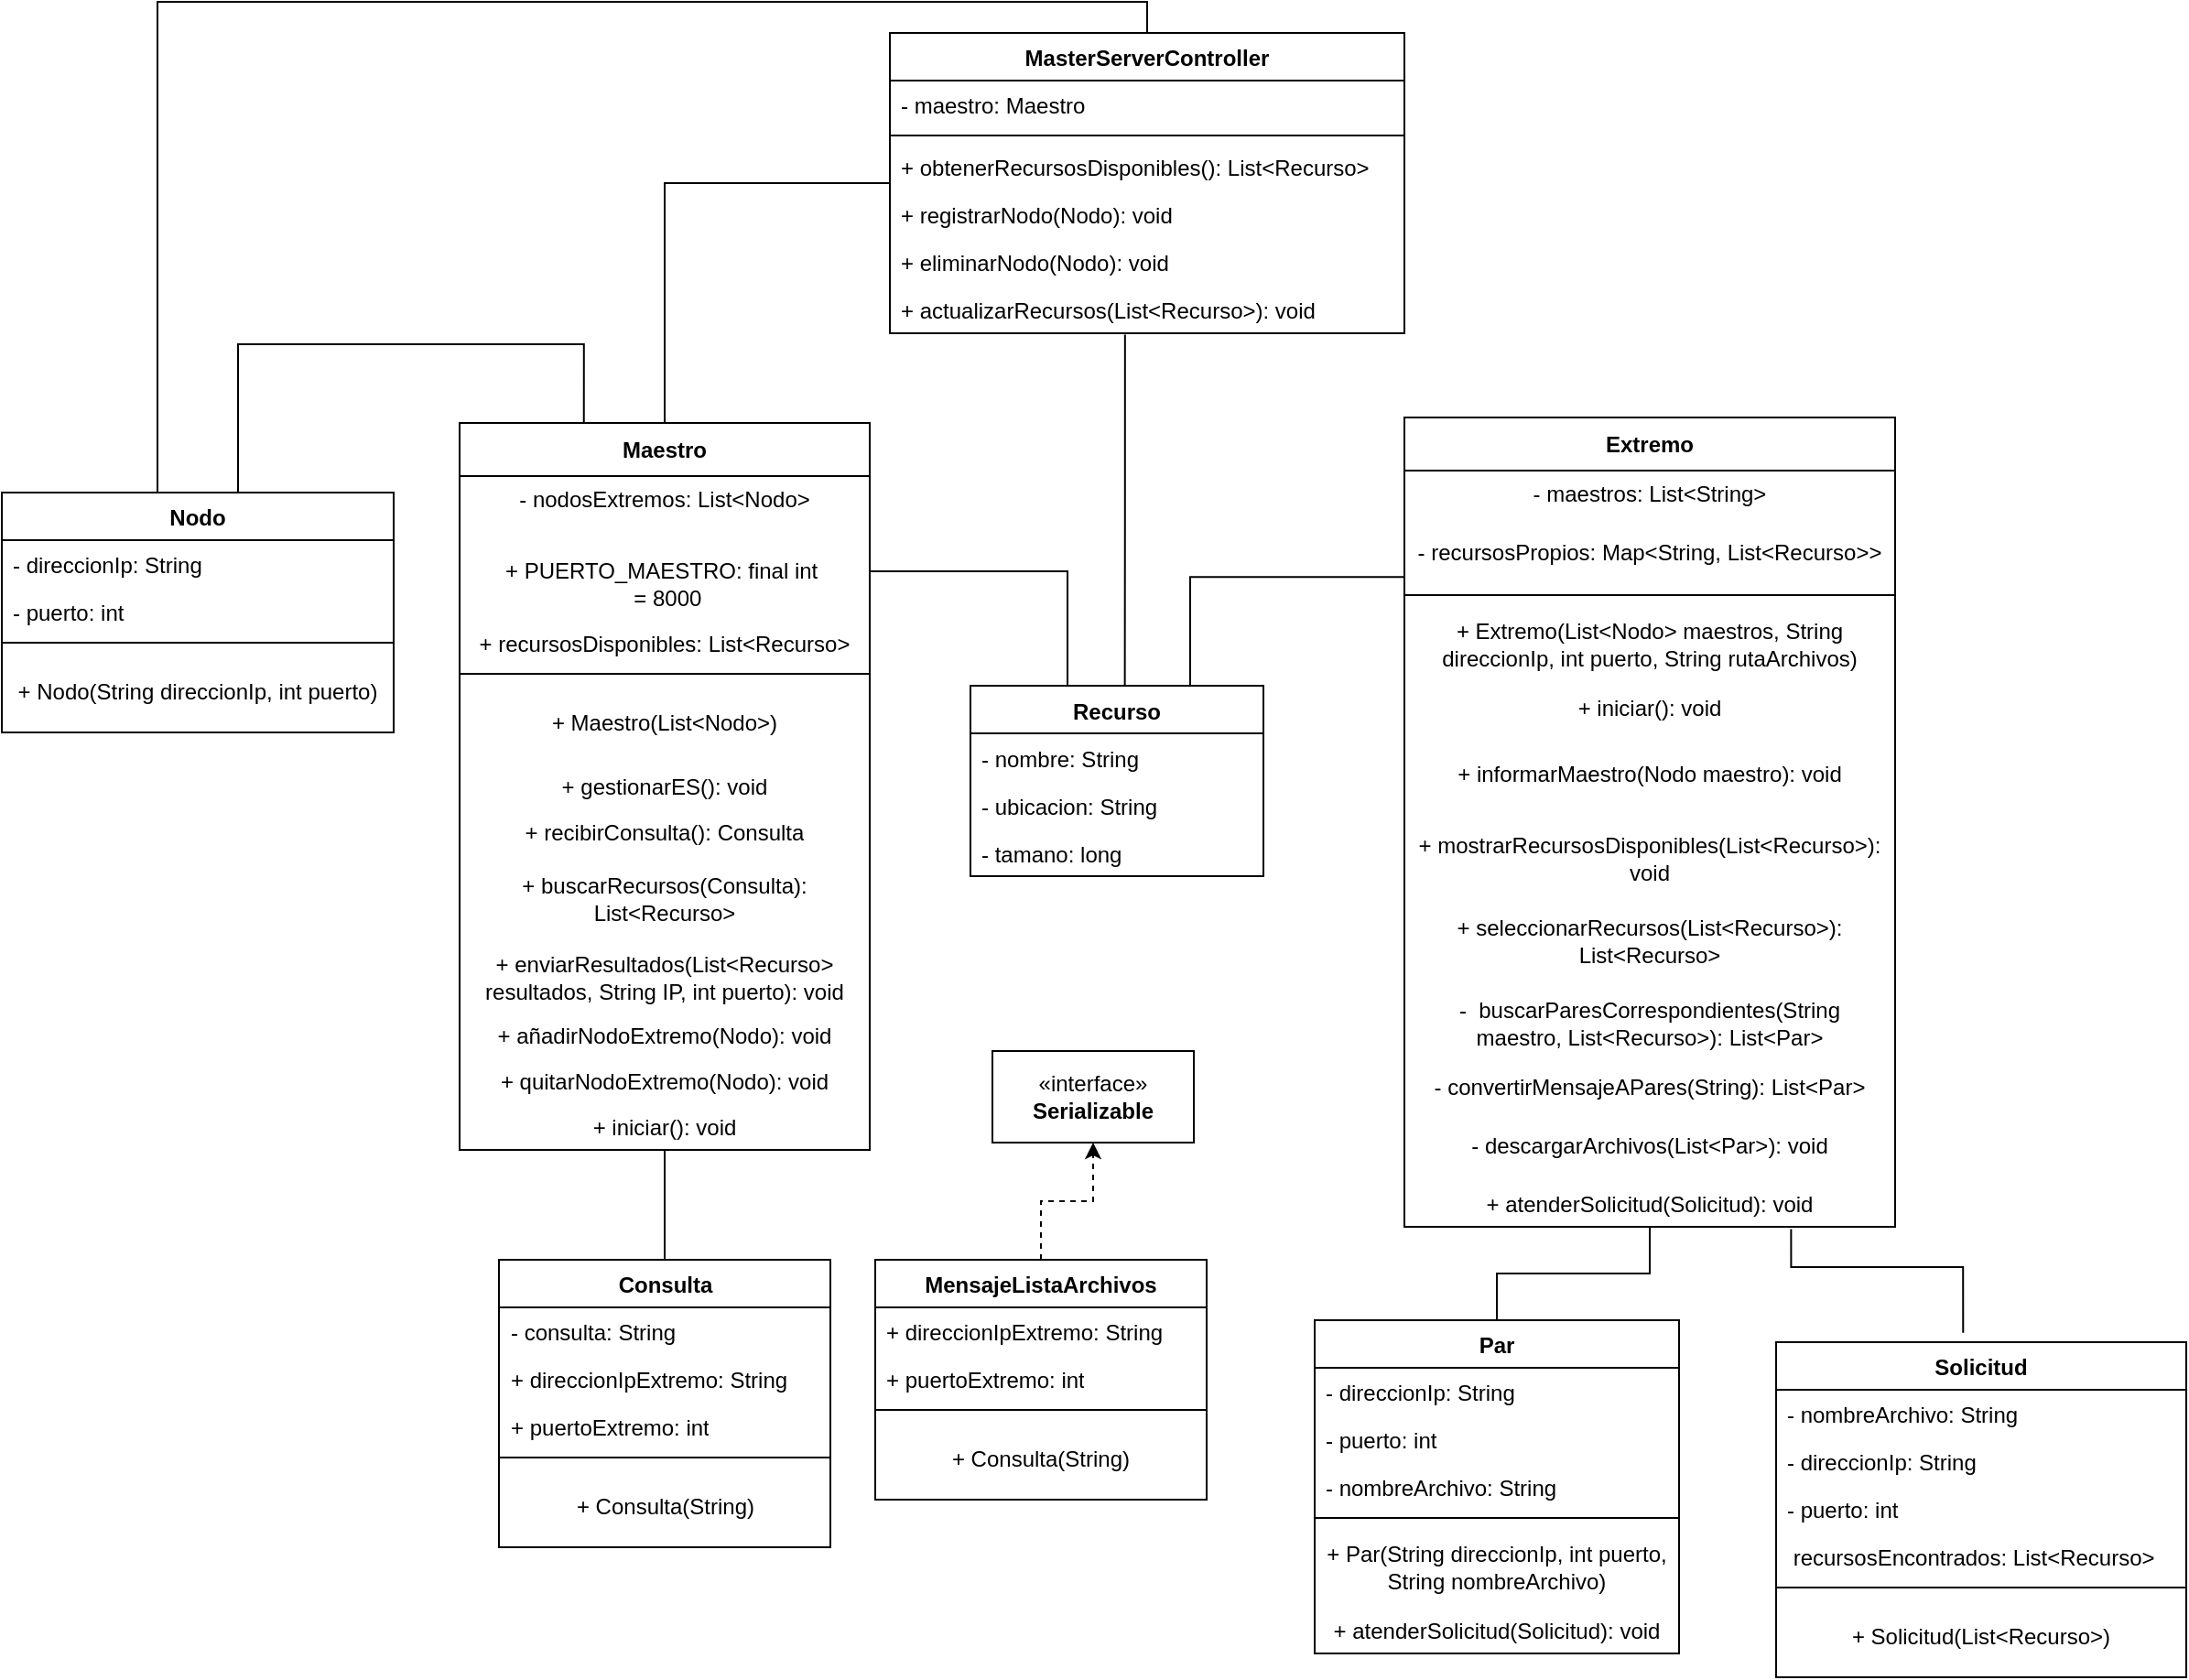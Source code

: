 <mxfile version="21.2.8" type="device" pages="2">
  <diagram name="diagrama-de-clases" id="wuqqtxVUNkJJxFi_Vsdj">
    <mxGraphModel dx="1194" dy="925" grid="0" gridSize="10" guides="1" tooltips="1" connect="1" arrows="1" fold="1" page="0" pageScale="1" pageWidth="827" pageHeight="1169" background="none" math="0" shadow="0">
      <root>
        <mxCell id="0" />
        <mxCell id="1" parent="0" />
        <mxCell id="-8oOZJfiW0WsV4nz6UeE-66" style="edgeStyle=orthogonalEdgeStyle;rounded=0;orthogonalLoop=1;jettySize=auto;html=1;entryX=0.5;entryY=0;entryDx=0;entryDy=0;labelBackgroundColor=none;fontColor=default;endArrow=none;endFill=0;exitX=0.303;exitY=0.002;exitDx=0;exitDy=0;exitPerimeter=0;" parent="1" source="-8oOZJfiW0WsV4nz6UeE-1" target="-8oOZJfiW0WsV4nz6UeE-44" edge="1">
          <mxGeometry relative="1" as="geometry">
            <Array as="points">
              <mxPoint x="56" y="26" />
              <mxPoint x="-133" y="26" />
              <mxPoint x="-133" y="107" />
            </Array>
          </mxGeometry>
        </mxCell>
        <mxCell id="-8oOZJfiW0WsV4nz6UeE-67" style="edgeStyle=orthogonalEdgeStyle;rounded=0;orthogonalLoop=1;jettySize=auto;html=1;entryX=0.325;entryY=0.004;entryDx=0;entryDy=0;endArrow=none;endFill=0;exitX=1;exitY=0.5;exitDx=0;exitDy=0;entryPerimeter=0;" parent="1" source="-8oOZJfiW0WsV4nz6UeE-5" target="-8oOZJfiW0WsV4nz6UeE-55" edge="1">
          <mxGeometry relative="1" as="geometry">
            <Array as="points">
              <mxPoint x="320" y="150" />
              <mxPoint x="320" y="213" />
            </Array>
          </mxGeometry>
        </mxCell>
        <mxCell id="-8oOZJfiW0WsV4nz6UeE-68" style="edgeStyle=orthogonalEdgeStyle;rounded=0;orthogonalLoop=1;jettySize=auto;html=1;entryX=0.5;entryY=0;entryDx=0;entryDy=0;endArrow=none;endFill=0;" parent="1" source="-8oOZJfiW0WsV4nz6UeE-1" target="-8oOZJfiW0WsV4nz6UeE-31" edge="1">
          <mxGeometry relative="1" as="geometry" />
        </mxCell>
        <mxCell id="-8oOZJfiW0WsV4nz6UeE-1" value="Maestro" style="swimlane;fontStyle=1;align=center;verticalAlign=middle;childLayout=stackLayout;horizontal=1;startSize=29;horizontalStack=0;resizeParent=1;resizeParentMax=0;resizeLast=0;collapsible=0;marginBottom=0;html=1;whiteSpace=wrap;labelBackgroundColor=none;" parent="1" vertex="1">
          <mxGeometry x="-12" y="69" width="224" height="397" as="geometry" />
        </mxCell>
        <mxCell id="-8oOZJfiW0WsV4nz6UeE-4" value="- nodosExtremos: List&amp;lt;Nodo&amp;gt;" style="text;html=1;strokeColor=none;fillColor=none;align=center;verticalAlign=middle;spacingLeft=4;spacingRight=4;overflow=hidden;rotatable=0;points=[[0,0.5],[1,0.5]];portConstraint=eastwest;whiteSpace=wrap;labelBackgroundColor=none;" parent="-8oOZJfiW0WsV4nz6UeE-1" vertex="1">
          <mxGeometry y="29" width="224" height="25" as="geometry" />
        </mxCell>
        <mxCell id="-8oOZJfiW0WsV4nz6UeE-5" value="&lt;br&gt;+ PUERTO_MAESTRO: final int&amp;nbsp;&lt;br&gt;&amp;nbsp;= 8000" style="text;html=1;strokeColor=none;fillColor=none;align=center;verticalAlign=middle;spacingLeft=4;spacingRight=4;overflow=hidden;rotatable=0;points=[[0,0.5],[1,0.5]];portConstraint=eastwest;whiteSpace=wrap;labelBackgroundColor=none;" parent="-8oOZJfiW0WsV4nz6UeE-1" vertex="1">
          <mxGeometry y="54" width="224" height="54" as="geometry" />
        </mxCell>
        <mxCell id="-8oOZJfiW0WsV4nz6UeE-6" value="+ recursosDisponibles: List&amp;lt;Recurso&amp;gt;" style="text;html=1;strokeColor=none;fillColor=none;align=center;verticalAlign=middle;spacingLeft=4;spacingRight=4;overflow=hidden;rotatable=0;points=[[0,0.5],[1,0.5]];portConstraint=eastwest;whiteSpace=wrap;labelBackgroundColor=none;" parent="-8oOZJfiW0WsV4nz6UeE-1" vertex="1">
          <mxGeometry y="108" width="224" height="25" as="geometry" />
        </mxCell>
        <mxCell id="-8oOZJfiW0WsV4nz6UeE-9" value="" style="line;strokeWidth=1;fillColor=none;align=left;verticalAlign=middle;spacingTop=-1;spacingLeft=3;spacingRight=3;rotatable=0;labelPosition=right;points=[];portConstraint=eastwest;labelBackgroundColor=none;" parent="-8oOZJfiW0WsV4nz6UeE-1" vertex="1">
          <mxGeometry y="133" width="224" height="8" as="geometry" />
        </mxCell>
        <mxCell id="-8oOZJfiW0WsV4nz6UeE-78" value="+ Maestro(List&amp;lt;Nodo&amp;gt;)" style="text;html=1;strokeColor=none;fillColor=none;align=center;verticalAlign=middle;spacingLeft=4;spacingRight=4;overflow=hidden;rotatable=0;points=[[0,0.5],[1,0.5]];portConstraint=eastwest;whiteSpace=wrap;labelBackgroundColor=none;" parent="-8oOZJfiW0WsV4nz6UeE-1" vertex="1">
          <mxGeometry y="141" width="224" height="45" as="geometry" />
        </mxCell>
        <mxCell id="-8oOZJfiW0WsV4nz6UeE-2" value="+ gestionarES(): void" style="text;html=1;strokeColor=none;fillColor=none;align=center;verticalAlign=middle;spacingLeft=4;spacingRight=4;overflow=hidden;rotatable=0;points=[[0,0.5],[1,0.5]];portConstraint=eastwest;whiteSpace=wrap;labelBackgroundColor=none;" parent="-8oOZJfiW0WsV4nz6UeE-1" vertex="1">
          <mxGeometry y="186" width="224" height="25" as="geometry" />
        </mxCell>
        <mxCell id="-8oOZJfiW0WsV4nz6UeE-12" value="+ recibirConsulta(): Consulta" style="text;html=1;strokeColor=none;fillColor=none;align=center;verticalAlign=middle;spacingLeft=4;spacingRight=4;overflow=hidden;rotatable=0;points=[[0,0.5],[1,0.5]];portConstraint=eastwest;whiteSpace=wrap;labelBackgroundColor=none;" parent="-8oOZJfiW0WsV4nz6UeE-1" vertex="1">
          <mxGeometry y="211" width="224" height="25" as="geometry" />
        </mxCell>
        <mxCell id="-8oOZJfiW0WsV4nz6UeE-11" value="+ buscarRecursos(Consulta): List&amp;lt;Recurso&amp;gt;" style="text;html=1;strokeColor=none;fillColor=none;align=center;verticalAlign=middle;spacingLeft=4;spacingRight=4;overflow=hidden;rotatable=0;points=[[0,0.5],[1,0.5]];portConstraint=eastwest;whiteSpace=wrap;labelBackgroundColor=none;" parent="-8oOZJfiW0WsV4nz6UeE-1" vertex="1">
          <mxGeometry y="236" width="224" height="47" as="geometry" />
        </mxCell>
        <mxCell id="-8oOZJfiW0WsV4nz6UeE-13" value="+ enviarResultados(List&amp;lt;Recurso&amp;gt; resultados, String IP, int puerto): void" style="text;html=1;strokeColor=none;fillColor=none;align=center;verticalAlign=middle;spacingLeft=4;spacingRight=4;overflow=hidden;rotatable=0;points=[[0,0.5],[1,0.5]];portConstraint=eastwest;whiteSpace=wrap;labelBackgroundColor=none;" parent="-8oOZJfiW0WsV4nz6UeE-1" vertex="1">
          <mxGeometry y="283" width="224" height="39" as="geometry" />
        </mxCell>
        <mxCell id="-8oOZJfiW0WsV4nz6UeE-14" value="+ añadirNodoExtremo(Nodo): void" style="text;html=1;strokeColor=none;fillColor=none;align=center;verticalAlign=middle;spacingLeft=4;spacingRight=4;overflow=hidden;rotatable=0;points=[[0,0.5],[1,0.5]];portConstraint=eastwest;whiteSpace=wrap;labelBackgroundColor=none;" parent="-8oOZJfiW0WsV4nz6UeE-1" vertex="1">
          <mxGeometry y="322" width="224" height="25" as="geometry" />
        </mxCell>
        <mxCell id="-8oOZJfiW0WsV4nz6UeE-16" value="+ quitarNodoExtremo(Nodo): void" style="text;html=1;strokeColor=none;fillColor=none;align=center;verticalAlign=middle;spacingLeft=4;spacingRight=4;overflow=hidden;rotatable=0;points=[[0,0.5],[1,0.5]];portConstraint=eastwest;whiteSpace=wrap;labelBackgroundColor=none;" parent="-8oOZJfiW0WsV4nz6UeE-1" vertex="1">
          <mxGeometry y="347" width="224" height="25" as="geometry" />
        </mxCell>
        <mxCell id="-8oOZJfiW0WsV4nz6UeE-15" value="+ iniciar(): void" style="text;html=1;strokeColor=none;fillColor=none;align=center;verticalAlign=middle;spacingLeft=4;spacingRight=4;overflow=hidden;rotatable=0;points=[[0,0.5],[1,0.5]];portConstraint=eastwest;whiteSpace=wrap;labelBackgroundColor=none;" parent="-8oOZJfiW0WsV4nz6UeE-1" vertex="1">
          <mxGeometry y="372" width="224" height="25" as="geometry" />
        </mxCell>
        <mxCell id="-8oOZJfiW0WsV4nz6UeE-69" style="edgeStyle=orthogonalEdgeStyle;shape=connector;rounded=0;orthogonalLoop=1;jettySize=auto;html=1;entryX=0.75;entryY=0;entryDx=0;entryDy=0;labelBackgroundColor=default;strokeColor=default;fontFamily=Helvetica;fontSize=11;fontColor=default;endArrow=none;endFill=0;exitX=0;exitY=0.849;exitDx=0;exitDy=0;exitPerimeter=0;" parent="1" source="-8oOZJfiW0WsV4nz6UeE-20" target="-8oOZJfiW0WsV4nz6UeE-55" edge="1">
          <mxGeometry relative="1" as="geometry" />
        </mxCell>
        <mxCell id="-8oOZJfiW0WsV4nz6UeE-70" style="edgeStyle=orthogonalEdgeStyle;shape=connector;rounded=0;orthogonalLoop=1;jettySize=auto;html=1;entryX=0.5;entryY=0;entryDx=0;entryDy=0;labelBackgroundColor=default;strokeColor=default;fontFamily=Helvetica;fontSize=11;fontColor=default;endArrow=none;endFill=0;" parent="1" source="-8oOZJfiW0WsV4nz6UeE-17" target="-8oOZJfiW0WsV4nz6UeE-49" edge="1">
          <mxGeometry relative="1" as="geometry" />
        </mxCell>
        <mxCell id="-8oOZJfiW0WsV4nz6UeE-71" style="edgeStyle=orthogonalEdgeStyle;shape=connector;rounded=0;orthogonalLoop=1;jettySize=auto;html=1;entryX=0.456;entryY=-0.028;entryDx=0;entryDy=0;entryPerimeter=0;labelBackgroundColor=default;strokeColor=default;fontFamily=Helvetica;fontSize=11;fontColor=default;endArrow=none;endFill=0;exitX=0.788;exitY=1.051;exitDx=0;exitDy=0;exitPerimeter=0;" parent="1" source="-8oOZJfiW0WsV4nz6UeE-26" target="-8oOZJfiW0WsV4nz6UeE-59" edge="1">
          <mxGeometry relative="1" as="geometry">
            <Array as="points">
              <mxPoint x="715" y="530" />
              <mxPoint x="809" y="530" />
            </Array>
          </mxGeometry>
        </mxCell>
        <mxCell id="-8oOZJfiW0WsV4nz6UeE-17" value="Extremo" style="swimlane;fontStyle=1;align=center;verticalAlign=middle;childLayout=stackLayout;horizontal=1;startSize=29;horizontalStack=0;resizeParent=1;resizeParentMax=0;resizeLast=0;collapsible=0;marginBottom=0;html=1;whiteSpace=wrap;labelBackgroundColor=none;" parent="1" vertex="1">
          <mxGeometry x="504" y="66" width="268" height="442" as="geometry" />
        </mxCell>
        <mxCell id="-8oOZJfiW0WsV4nz6UeE-18" value="- maestros: List&amp;lt;String&amp;gt;" style="text;html=1;strokeColor=none;fillColor=none;align=center;verticalAlign=middle;spacingLeft=4;spacingRight=4;overflow=hidden;rotatable=0;points=[[0,0.5],[1,0.5]];portConstraint=eastwest;whiteSpace=wrap;labelBackgroundColor=none;" parent="-8oOZJfiW0WsV4nz6UeE-17" vertex="1">
          <mxGeometry y="29" width="268" height="25" as="geometry" />
        </mxCell>
        <mxCell id="-8oOZJfiW0WsV4nz6UeE-20" value="- recursosPropios: Map&amp;lt;String, List&amp;lt;Recurso&amp;gt;&amp;gt;" style="text;html=1;strokeColor=none;fillColor=none;align=center;verticalAlign=middle;spacingLeft=4;spacingRight=4;overflow=hidden;rotatable=0;points=[[0,0.5],[1,0.5]];portConstraint=eastwest;whiteSpace=wrap;labelBackgroundColor=none;" parent="-8oOZJfiW0WsV4nz6UeE-17" vertex="1">
          <mxGeometry y="54" width="268" height="39" as="geometry" />
        </mxCell>
        <mxCell id="-8oOZJfiW0WsV4nz6UeE-21" value="" style="line;strokeWidth=1;fillColor=none;align=left;verticalAlign=middle;spacingTop=-1;spacingLeft=3;spacingRight=3;rotatable=0;labelPosition=right;points=[];portConstraint=eastwest;labelBackgroundColor=none;" parent="-8oOZJfiW0WsV4nz6UeE-17" vertex="1">
          <mxGeometry y="93" width="268" height="8" as="geometry" />
        </mxCell>
        <mxCell id="-8oOZJfiW0WsV4nz6UeE-77" value="+ Extremo(List&amp;lt;Nodo&amp;gt; maestros, String direccionIp, int puerto, String rutaArchivos)" style="text;html=1;strokeColor=none;fillColor=none;align=center;verticalAlign=middle;spacingLeft=4;spacingRight=4;overflow=hidden;rotatable=0;points=[[0,0.5],[1,0.5]];portConstraint=eastwest;whiteSpace=wrap;labelBackgroundColor=none;" parent="-8oOZJfiW0WsV4nz6UeE-17" vertex="1">
          <mxGeometry y="101" width="268" height="45" as="geometry" />
        </mxCell>
        <mxCell id="-8oOZJfiW0WsV4nz6UeE-28" value="+ iniciar(): void" style="text;html=1;strokeColor=none;fillColor=none;align=center;verticalAlign=middle;spacingLeft=4;spacingRight=4;overflow=hidden;rotatable=0;points=[[0,0.5],[1,0.5]];portConstraint=eastwest;whiteSpace=wrap;labelBackgroundColor=none;" parent="-8oOZJfiW0WsV4nz6UeE-17" vertex="1">
          <mxGeometry y="146" width="268" height="25" as="geometry" />
        </mxCell>
        <mxCell id="-8oOZJfiW0WsV4nz6UeE-24" value="+ informarMaestro(Nodo maestro): void" style="text;html=1;strokeColor=none;fillColor=none;align=center;verticalAlign=middle;spacingLeft=4;spacingRight=4;overflow=hidden;rotatable=0;points=[[0,0.5],[1,0.5]];portConstraint=eastwest;whiteSpace=wrap;labelBackgroundColor=none;" parent="-8oOZJfiW0WsV4nz6UeE-17" vertex="1">
          <mxGeometry y="171" width="268" height="47" as="geometry" />
        </mxCell>
        <mxCell id="-8oOZJfiW0WsV4nz6UeE-22" value="+ mostrarRecursosDisponibles(List&amp;lt;Recurso&amp;gt;): void" style="text;html=1;strokeColor=none;fillColor=none;align=center;verticalAlign=middle;spacingLeft=4;spacingRight=4;overflow=hidden;rotatable=0;points=[[0,0.5],[1,0.5]];portConstraint=eastwest;whiteSpace=wrap;labelBackgroundColor=none;" parent="-8oOZJfiW0WsV4nz6UeE-17" vertex="1">
          <mxGeometry y="218" width="268" height="45" as="geometry" />
        </mxCell>
        <mxCell id="-8oOZJfiW0WsV4nz6UeE-30" value="+ seleccionarRecursos(List&amp;lt;Recurso&amp;gt;): List&amp;lt;Recurso&amp;gt;" style="text;html=1;strokeColor=none;fillColor=none;align=center;verticalAlign=middle;spacingLeft=4;spacingRight=4;overflow=hidden;rotatable=0;points=[[0,0.5],[1,0.5]];portConstraint=eastwest;whiteSpace=wrap;labelBackgroundColor=none;" parent="-8oOZJfiW0WsV4nz6UeE-17" vertex="1">
          <mxGeometry y="263" width="268" height="45" as="geometry" />
        </mxCell>
        <mxCell id="-8oOZJfiW0WsV4nz6UeE-29" value="-&amp;nbsp; buscarParesCorrespondientes(String maestro, List&amp;lt;Recurso&amp;gt;): List&amp;lt;Par&amp;gt;" style="text;html=1;strokeColor=none;fillColor=none;align=center;verticalAlign=middle;spacingLeft=4;spacingRight=4;overflow=hidden;rotatable=0;points=[[0,0.5],[1,0.5]];portConstraint=eastwest;whiteSpace=wrap;labelBackgroundColor=none;" parent="-8oOZJfiW0WsV4nz6UeE-17" vertex="1">
          <mxGeometry y="308" width="268" height="45" as="geometry" />
        </mxCell>
        <mxCell id="-8oOZJfiW0WsV4nz6UeE-23" value="- convertirMensajeAPares(String): List&amp;lt;Par&amp;gt;" style="text;html=1;strokeColor=none;fillColor=none;align=center;verticalAlign=middle;spacingLeft=4;spacingRight=4;overflow=hidden;rotatable=0;points=[[0,0.5],[1,0.5]];portConstraint=eastwest;whiteSpace=wrap;labelBackgroundColor=none;" parent="-8oOZJfiW0WsV4nz6UeE-17" vertex="1">
          <mxGeometry y="353" width="268" height="25" as="geometry" />
        </mxCell>
        <mxCell id="-8oOZJfiW0WsV4nz6UeE-25" value="- descargarArchivos(List&amp;lt;Par&amp;gt;): void" style="text;html=1;strokeColor=none;fillColor=none;align=center;verticalAlign=middle;spacingLeft=4;spacingRight=4;overflow=hidden;rotatable=0;points=[[0,0.5],[1,0.5]];portConstraint=eastwest;whiteSpace=wrap;labelBackgroundColor=none;" parent="-8oOZJfiW0WsV4nz6UeE-17" vertex="1">
          <mxGeometry y="378" width="268" height="39" as="geometry" />
        </mxCell>
        <mxCell id="-8oOZJfiW0WsV4nz6UeE-26" value="+ atenderSolicitud(Solicitud): void" style="text;html=1;strokeColor=none;fillColor=none;align=center;verticalAlign=middle;spacingLeft=4;spacingRight=4;overflow=hidden;rotatable=0;points=[[0,0.5],[1,0.5]];portConstraint=eastwest;whiteSpace=wrap;labelBackgroundColor=none;" parent="-8oOZJfiW0WsV4nz6UeE-17" vertex="1">
          <mxGeometry y="417" width="268" height="25" as="geometry" />
        </mxCell>
        <mxCell id="-8oOZJfiW0WsV4nz6UeE-31" value="Consulta" style="swimlane;fontStyle=1;align=center;verticalAlign=top;childLayout=stackLayout;horizontal=1;startSize=26;horizontalStack=0;resizeParent=1;resizeParentMax=0;resizeLast=0;collapsible=1;marginBottom=0;whiteSpace=wrap;html=1;labelBackgroundColor=none;" parent="1" vertex="1">
          <mxGeometry x="9.5" y="526" width="181" height="157" as="geometry" />
        </mxCell>
        <mxCell id="-8oOZJfiW0WsV4nz6UeE-35" value="- consulta: String" style="text;strokeColor=none;fillColor=none;align=left;verticalAlign=top;spacingLeft=4;spacingRight=4;overflow=hidden;rotatable=0;points=[[0,0.5],[1,0.5]];portConstraint=eastwest;whiteSpace=wrap;html=1;labelBackgroundColor=none;" parent="-8oOZJfiW0WsV4nz6UeE-31" vertex="1">
          <mxGeometry y="26" width="181" height="26" as="geometry" />
        </mxCell>
        <mxCell id="-8oOZJfiW0WsV4nz6UeE-32" value="+ direccionIpExtremo: String" style="text;strokeColor=none;fillColor=none;align=left;verticalAlign=top;spacingLeft=4;spacingRight=4;overflow=hidden;rotatable=0;points=[[0,0.5],[1,0.5]];portConstraint=eastwest;whiteSpace=wrap;html=1;labelBackgroundColor=none;" parent="-8oOZJfiW0WsV4nz6UeE-31" vertex="1">
          <mxGeometry y="52" width="181" height="26" as="geometry" />
        </mxCell>
        <mxCell id="-8oOZJfiW0WsV4nz6UeE-36" value="+ puertoExtremo: int" style="text;strokeColor=none;fillColor=none;align=left;verticalAlign=top;spacingLeft=4;spacingRight=4;overflow=hidden;rotatable=0;points=[[0,0.5],[1,0.5]];portConstraint=eastwest;whiteSpace=wrap;html=1;labelBackgroundColor=none;" parent="-8oOZJfiW0WsV4nz6UeE-31" vertex="1">
          <mxGeometry y="78" width="181" height="26" as="geometry" />
        </mxCell>
        <mxCell id="-8oOZJfiW0WsV4nz6UeE-33" value="" style="line;strokeWidth=1;fillColor=none;align=left;verticalAlign=middle;spacingTop=-1;spacingLeft=3;spacingRight=3;rotatable=0;labelPosition=right;points=[];portConstraint=eastwest;labelBackgroundColor=none;" parent="-8oOZJfiW0WsV4nz6UeE-31" vertex="1">
          <mxGeometry y="104" width="181" height="8" as="geometry" />
        </mxCell>
        <mxCell id="-8oOZJfiW0WsV4nz6UeE-76" value="+ Consulta(String)" style="text;html=1;strokeColor=none;fillColor=none;align=center;verticalAlign=middle;spacingLeft=4;spacingRight=4;overflow=hidden;rotatable=0;points=[[0,0.5],[1,0.5]];portConstraint=eastwest;whiteSpace=wrap;labelBackgroundColor=none;" parent="-8oOZJfiW0WsV4nz6UeE-31" vertex="1">
          <mxGeometry y="112" width="181" height="45" as="geometry" />
        </mxCell>
        <mxCell id="-8oOZJfiW0WsV4nz6UeE-73" style="edgeStyle=orthogonalEdgeStyle;shape=connector;rounded=0;orthogonalLoop=1;jettySize=auto;html=1;entryX=0.5;entryY=0;entryDx=0;entryDy=0;labelBackgroundColor=default;strokeColor=default;fontFamily=Helvetica;fontSize=11;fontColor=default;endArrow=none;endFill=0;" parent="1" source="-8oOZJfiW0WsV4nz6UeE-37" target="-8oOZJfiW0WsV4nz6UeE-1" edge="1">
          <mxGeometry relative="1" as="geometry" />
        </mxCell>
        <mxCell id="-8oOZJfiW0WsV4nz6UeE-74" style="edgeStyle=orthogonalEdgeStyle;shape=connector;rounded=0;orthogonalLoop=1;jettySize=auto;html=1;entryX=0.527;entryY=0.01;entryDx=0;entryDy=0;entryPerimeter=0;labelBackgroundColor=default;strokeColor=default;fontFamily=Helvetica;fontSize=11;fontColor=default;endArrow=none;endFill=0;exitX=0.457;exitY=1.028;exitDx=0;exitDy=0;exitPerimeter=0;" parent="1" source="-8oOZJfiW0WsV4nz6UeE-42" target="-8oOZJfiW0WsV4nz6UeE-55" edge="1">
          <mxGeometry relative="1" as="geometry" />
        </mxCell>
        <mxCell id="-8oOZJfiW0WsV4nz6UeE-75" style="edgeStyle=orthogonalEdgeStyle;shape=connector;rounded=0;orthogonalLoop=1;jettySize=auto;html=1;entryX=0.25;entryY=0;entryDx=0;entryDy=0;labelBackgroundColor=default;strokeColor=default;fontFamily=Helvetica;fontSize=11;fontColor=default;endArrow=none;endFill=0;" parent="1" source="-8oOZJfiW0WsV4nz6UeE-37" target="-8oOZJfiW0WsV4nz6UeE-44" edge="1">
          <mxGeometry relative="1" as="geometry">
            <Array as="points">
              <mxPoint x="364" y="-161" />
              <mxPoint x="-177" y="-161" />
              <mxPoint x="-177" y="107" />
            </Array>
          </mxGeometry>
        </mxCell>
        <mxCell id="-8oOZJfiW0WsV4nz6UeE-37" value="MasterServerController" style="swimlane;fontStyle=1;align=center;verticalAlign=top;childLayout=stackLayout;horizontal=1;startSize=26;horizontalStack=0;resizeParent=1;resizeParentMax=0;resizeLast=0;collapsible=1;marginBottom=0;whiteSpace=wrap;html=1;labelBackgroundColor=none;" parent="1" vertex="1">
          <mxGeometry x="223" y="-144" width="281" height="164" as="geometry" />
        </mxCell>
        <mxCell id="-8oOZJfiW0WsV4nz6UeE-38" value="- maestro: Maestro" style="text;strokeColor=none;fillColor=none;align=left;verticalAlign=top;spacingLeft=4;spacingRight=4;overflow=hidden;rotatable=0;points=[[0,0.5],[1,0.5]];portConstraint=eastwest;whiteSpace=wrap;html=1;labelBackgroundColor=none;" parent="-8oOZJfiW0WsV4nz6UeE-37" vertex="1">
          <mxGeometry y="26" width="281" height="26" as="geometry" />
        </mxCell>
        <mxCell id="-8oOZJfiW0WsV4nz6UeE-39" value="" style="line;strokeWidth=1;fillColor=none;align=left;verticalAlign=middle;spacingTop=-1;spacingLeft=3;spacingRight=3;rotatable=0;labelPosition=right;points=[];portConstraint=eastwest;labelBackgroundColor=none;" parent="-8oOZJfiW0WsV4nz6UeE-37" vertex="1">
          <mxGeometry y="52" width="281" height="8" as="geometry" />
        </mxCell>
        <mxCell id="-8oOZJfiW0WsV4nz6UeE-41" value="+ obtenerRecursosDisponibles(): List&amp;lt;Recurso&amp;gt;" style="text;strokeColor=none;fillColor=none;align=left;verticalAlign=top;spacingLeft=4;spacingRight=4;overflow=hidden;rotatable=0;points=[[0,0.5],[1,0.5]];portConstraint=eastwest;whiteSpace=wrap;html=1;labelBackgroundColor=none;" parent="-8oOZJfiW0WsV4nz6UeE-37" vertex="1">
          <mxGeometry y="60" width="281" height="26" as="geometry" />
        </mxCell>
        <mxCell id="-8oOZJfiW0WsV4nz6UeE-40" value="+ registrarNodo(Nodo): void" style="text;strokeColor=none;fillColor=none;align=left;verticalAlign=top;spacingLeft=4;spacingRight=4;overflow=hidden;rotatable=0;points=[[0,0.5],[1,0.5]];portConstraint=eastwest;whiteSpace=wrap;html=1;labelBackgroundColor=none;" parent="-8oOZJfiW0WsV4nz6UeE-37" vertex="1">
          <mxGeometry y="86" width="281" height="26" as="geometry" />
        </mxCell>
        <mxCell id="-8oOZJfiW0WsV4nz6UeE-43" value="+ eliminarNodo(Nodo): void" style="text;strokeColor=none;fillColor=none;align=left;verticalAlign=top;spacingLeft=4;spacingRight=4;overflow=hidden;rotatable=0;points=[[0,0.5],[1,0.5]];portConstraint=eastwest;whiteSpace=wrap;html=1;labelBackgroundColor=none;" parent="-8oOZJfiW0WsV4nz6UeE-37" vertex="1">
          <mxGeometry y="112" width="281" height="26" as="geometry" />
        </mxCell>
        <mxCell id="-8oOZJfiW0WsV4nz6UeE-42" value="+ actualizarRecursos(List&amp;lt;Recurso&amp;gt;): void" style="text;strokeColor=none;fillColor=none;align=left;verticalAlign=top;spacingLeft=4;spacingRight=4;overflow=hidden;rotatable=0;points=[[0,0.5],[1,0.5]];portConstraint=eastwest;whiteSpace=wrap;html=1;labelBackgroundColor=none;" parent="-8oOZJfiW0WsV4nz6UeE-37" vertex="1">
          <mxGeometry y="138" width="281" height="26" as="geometry" />
        </mxCell>
        <mxCell id="-8oOZJfiW0WsV4nz6UeE-44" value="Nodo" style="swimlane;fontStyle=1;align=center;verticalAlign=top;childLayout=stackLayout;horizontal=1;startSize=26;horizontalStack=0;resizeParent=1;resizeParentMax=0;resizeLast=0;collapsible=1;marginBottom=0;whiteSpace=wrap;html=1;labelBackgroundColor=none;" parent="1" vertex="1">
          <mxGeometry x="-262" y="107" width="214" height="131" as="geometry" />
        </mxCell>
        <mxCell id="-8oOZJfiW0WsV4nz6UeE-48" value="- direccionIp: String" style="text;strokeColor=none;fillColor=none;align=left;verticalAlign=top;spacingLeft=4;spacingRight=4;overflow=hidden;rotatable=0;points=[[0,0.5],[1,0.5]];portConstraint=eastwest;whiteSpace=wrap;html=1;labelBackgroundColor=none;" parent="-8oOZJfiW0WsV4nz6UeE-44" vertex="1">
          <mxGeometry y="26" width="214" height="26" as="geometry" />
        </mxCell>
        <mxCell id="-8oOZJfiW0WsV4nz6UeE-45" value="- puerto: int" style="text;strokeColor=none;fillColor=none;align=left;verticalAlign=top;spacingLeft=4;spacingRight=4;overflow=hidden;rotatable=0;points=[[0,0.5],[1,0.5]];portConstraint=eastwest;whiteSpace=wrap;html=1;labelBackgroundColor=none;" parent="-8oOZJfiW0WsV4nz6UeE-44" vertex="1">
          <mxGeometry y="52" width="214" height="26" as="geometry" />
        </mxCell>
        <mxCell id="-8oOZJfiW0WsV4nz6UeE-80" value="" style="line;strokeWidth=1;fillColor=none;align=left;verticalAlign=middle;spacingTop=-1;spacingLeft=3;spacingRight=3;rotatable=0;labelPosition=right;points=[];portConstraint=eastwest;labelBackgroundColor=none;" parent="-8oOZJfiW0WsV4nz6UeE-44" vertex="1">
          <mxGeometry y="78" width="214" height="8" as="geometry" />
        </mxCell>
        <mxCell id="-8oOZJfiW0WsV4nz6UeE-79" value="+ Nodo(String direccionIp, int puerto)" style="text;html=1;strokeColor=none;fillColor=none;align=center;verticalAlign=middle;spacingLeft=4;spacingRight=4;overflow=hidden;rotatable=0;points=[[0,0.5],[1,0.5]];portConstraint=eastwest;whiteSpace=wrap;labelBackgroundColor=none;" parent="-8oOZJfiW0WsV4nz6UeE-44" vertex="1">
          <mxGeometry y="86" width="214" height="45" as="geometry" />
        </mxCell>
        <mxCell id="-8oOZJfiW0WsV4nz6UeE-49" value="Par" style="swimlane;fontStyle=1;align=center;verticalAlign=top;childLayout=stackLayout;horizontal=1;startSize=26;horizontalStack=0;resizeParent=1;resizeParentMax=0;resizeLast=0;collapsible=1;marginBottom=0;whiteSpace=wrap;html=1;labelBackgroundColor=none;" parent="1" vertex="1">
          <mxGeometry x="455" y="559" width="199" height="182" as="geometry" />
        </mxCell>
        <mxCell id="-8oOZJfiW0WsV4nz6UeE-50" value="- direccionIp: String" style="text;strokeColor=none;fillColor=none;align=left;verticalAlign=top;spacingLeft=4;spacingRight=4;overflow=hidden;rotatable=0;points=[[0,0.5],[1,0.5]];portConstraint=eastwest;whiteSpace=wrap;html=1;labelBackgroundColor=none;" parent="-8oOZJfiW0WsV4nz6UeE-49" vertex="1">
          <mxGeometry y="26" width="199" height="26" as="geometry" />
        </mxCell>
        <mxCell id="-8oOZJfiW0WsV4nz6UeE-51" value="- puerto: int" style="text;strokeColor=none;fillColor=none;align=left;verticalAlign=top;spacingLeft=4;spacingRight=4;overflow=hidden;rotatable=0;points=[[0,0.5],[1,0.5]];portConstraint=eastwest;whiteSpace=wrap;html=1;labelBackgroundColor=none;" parent="-8oOZJfiW0WsV4nz6UeE-49" vertex="1">
          <mxGeometry y="52" width="199" height="26" as="geometry" />
        </mxCell>
        <mxCell id="-8oOZJfiW0WsV4nz6UeE-52" value="- nombreArchivo: String" style="text;strokeColor=none;fillColor=none;align=left;verticalAlign=top;spacingLeft=4;spacingRight=4;overflow=hidden;rotatable=0;points=[[0,0.5],[1,0.5]];portConstraint=eastwest;whiteSpace=wrap;html=1;labelBackgroundColor=none;" parent="-8oOZJfiW0WsV4nz6UeE-49" vertex="1">
          <mxGeometry y="78" width="199" height="26" as="geometry" />
        </mxCell>
        <mxCell id="-8oOZJfiW0WsV4nz6UeE-53" value="" style="line;strokeWidth=1;fillColor=none;align=left;verticalAlign=middle;spacingTop=-1;spacingLeft=3;spacingRight=3;rotatable=0;labelPosition=right;points=[];portConstraint=eastwest;labelBackgroundColor=none;" parent="-8oOZJfiW0WsV4nz6UeE-49" vertex="1">
          <mxGeometry y="104" width="199" height="8" as="geometry" />
        </mxCell>
        <mxCell id="-8oOZJfiW0WsV4nz6UeE-81" value="+ Par(String direccionIp, int puerto, String nombreArchivo)" style="text;html=1;strokeColor=none;fillColor=none;align=center;verticalAlign=middle;spacingLeft=4;spacingRight=4;overflow=hidden;rotatable=0;points=[[0,0.5],[1,0.5]];portConstraint=eastwest;whiteSpace=wrap;labelBackgroundColor=none;" parent="-8oOZJfiW0WsV4nz6UeE-49" vertex="1">
          <mxGeometry y="112" width="199" height="45" as="geometry" />
        </mxCell>
        <mxCell id="-8oOZJfiW0WsV4nz6UeE-54" value="+ atenderSolicitud(Solicitud): void" style="text;html=1;strokeColor=none;fillColor=none;align=center;verticalAlign=middle;spacingLeft=4;spacingRight=4;overflow=hidden;rotatable=0;points=[[0,0.5],[1,0.5]];portConstraint=eastwest;whiteSpace=wrap;labelBackgroundColor=none;" parent="-8oOZJfiW0WsV4nz6UeE-49" vertex="1">
          <mxGeometry y="157" width="199" height="25" as="geometry" />
        </mxCell>
        <mxCell id="-8oOZJfiW0WsV4nz6UeE-55" value="Recurso" style="swimlane;fontStyle=1;align=center;verticalAlign=top;childLayout=stackLayout;horizontal=1;startSize=26;horizontalStack=0;resizeParent=1;resizeParentMax=0;resizeLast=0;collapsible=1;marginBottom=0;whiteSpace=wrap;html=1;labelBackgroundColor=none;" parent="1" vertex="1">
          <mxGeometry x="267" y="212.5" width="160" height="104" as="geometry" />
        </mxCell>
        <mxCell id="-8oOZJfiW0WsV4nz6UeE-56" value="- nombre: String" style="text;strokeColor=none;fillColor=none;align=left;verticalAlign=top;spacingLeft=4;spacingRight=4;overflow=hidden;rotatable=0;points=[[0,0.5],[1,0.5]];portConstraint=eastwest;whiteSpace=wrap;html=1;labelBackgroundColor=none;" parent="-8oOZJfiW0WsV4nz6UeE-55" vertex="1">
          <mxGeometry y="26" width="160" height="26" as="geometry" />
        </mxCell>
        <mxCell id="-8oOZJfiW0WsV4nz6UeE-58" value="- ubicacion: String" style="text;strokeColor=none;fillColor=none;align=left;verticalAlign=top;spacingLeft=4;spacingRight=4;overflow=hidden;rotatable=0;points=[[0,0.5],[1,0.5]];portConstraint=eastwest;whiteSpace=wrap;html=1;labelBackgroundColor=none;" parent="-8oOZJfiW0WsV4nz6UeE-55" vertex="1">
          <mxGeometry y="52" width="160" height="26" as="geometry" />
        </mxCell>
        <mxCell id="-8oOZJfiW0WsV4nz6UeE-57" value="- tamano: long" style="text;strokeColor=none;fillColor=none;align=left;verticalAlign=top;spacingLeft=4;spacingRight=4;overflow=hidden;rotatable=0;points=[[0,0.5],[1,0.5]];portConstraint=eastwest;whiteSpace=wrap;html=1;labelBackgroundColor=none;" parent="-8oOZJfiW0WsV4nz6UeE-55" vertex="1">
          <mxGeometry y="78" width="160" height="26" as="geometry" />
        </mxCell>
        <mxCell id="-8oOZJfiW0WsV4nz6UeE-59" value="Solicitud" style="swimlane;fontStyle=1;align=center;verticalAlign=top;childLayout=stackLayout;horizontal=1;startSize=26;horizontalStack=0;resizeParent=1;resizeParentMax=0;resizeLast=0;collapsible=1;marginBottom=0;whiteSpace=wrap;html=1;labelBackgroundColor=none;" parent="1" vertex="1">
          <mxGeometry x="707" y="571" width="224" height="183" as="geometry" />
        </mxCell>
        <mxCell id="-8oOZJfiW0WsV4nz6UeE-63" value="- nombreArchivo: String" style="text;strokeColor=none;fillColor=none;align=left;verticalAlign=top;spacingLeft=4;spacingRight=4;overflow=hidden;rotatable=0;points=[[0,0.5],[1,0.5]];portConstraint=eastwest;whiteSpace=wrap;html=1;labelBackgroundColor=none;" parent="-8oOZJfiW0WsV4nz6UeE-59" vertex="1">
          <mxGeometry y="26" width="224" height="26" as="geometry" />
        </mxCell>
        <mxCell id="-8oOZJfiW0WsV4nz6UeE-64" value="- direccionIp: String" style="text;strokeColor=none;fillColor=none;align=left;verticalAlign=top;spacingLeft=4;spacingRight=4;overflow=hidden;rotatable=0;points=[[0,0.5],[1,0.5]];portConstraint=eastwest;whiteSpace=wrap;html=1;labelBackgroundColor=none;" parent="-8oOZJfiW0WsV4nz6UeE-59" vertex="1">
          <mxGeometry y="52" width="224" height="26" as="geometry" />
        </mxCell>
        <mxCell id="-8oOZJfiW0WsV4nz6UeE-65" value="- puerto: int" style="text;strokeColor=none;fillColor=none;align=left;verticalAlign=top;spacingLeft=4;spacingRight=4;overflow=hidden;rotatable=0;points=[[0,0.5],[1,0.5]];portConstraint=eastwest;whiteSpace=wrap;html=1;labelBackgroundColor=none;" parent="-8oOZJfiW0WsV4nz6UeE-59" vertex="1">
          <mxGeometry y="78" width="224" height="26" as="geometry" />
        </mxCell>
        <mxCell id="-8oOZJfiW0WsV4nz6UeE-62" value="&amp;nbsp;recursosEncontrados: List&amp;lt;Recurso&amp;gt;" style="text;strokeColor=none;fillColor=none;align=left;verticalAlign=top;spacingLeft=4;spacingRight=4;overflow=hidden;rotatable=0;points=[[0,0.5],[1,0.5]];portConstraint=eastwest;whiteSpace=wrap;html=1;labelBackgroundColor=none;" parent="-8oOZJfiW0WsV4nz6UeE-59" vertex="1">
          <mxGeometry y="104" width="224" height="26" as="geometry" />
        </mxCell>
        <mxCell id="-8oOZJfiW0WsV4nz6UeE-82" value="" style="line;strokeWidth=1;fillColor=none;align=left;verticalAlign=middle;spacingTop=-1;spacingLeft=3;spacingRight=3;rotatable=0;labelPosition=right;points=[];portConstraint=eastwest;labelBackgroundColor=none;" parent="-8oOZJfiW0WsV4nz6UeE-59" vertex="1">
          <mxGeometry y="130" width="224" height="8" as="geometry" />
        </mxCell>
        <mxCell id="-8oOZJfiW0WsV4nz6UeE-83" value="+ Solicitud(List&amp;lt;Recurso&amp;gt;)" style="text;html=1;strokeColor=none;fillColor=none;align=center;verticalAlign=middle;spacingLeft=4;spacingRight=4;overflow=hidden;rotatable=0;points=[[0,0.5],[1,0.5]];portConstraint=eastwest;whiteSpace=wrap;labelBackgroundColor=none;" parent="-8oOZJfiW0WsV4nz6UeE-59" vertex="1">
          <mxGeometry y="138" width="224" height="45" as="geometry" />
        </mxCell>
        <mxCell id="3QLmFms7RCjgVgB2VHZ--1" style="edgeStyle=orthogonalEdgeStyle;rounded=0;orthogonalLoop=1;jettySize=auto;html=1;entryX=0.5;entryY=1;entryDx=0;entryDy=0;dashed=1;" parent="1" source="NA4IixkyiPs6ils4tVqn-1" target="NA4IixkyiPs6ils4tVqn-7" edge="1">
          <mxGeometry relative="1" as="geometry" />
        </mxCell>
        <mxCell id="NA4IixkyiPs6ils4tVqn-1" value="MensajeListaArchivos" style="swimlane;fontStyle=1;align=center;verticalAlign=top;childLayout=stackLayout;horizontal=1;startSize=26;horizontalStack=0;resizeParent=1;resizeParentMax=0;resizeLast=0;collapsible=1;marginBottom=0;whiteSpace=wrap;html=1;labelBackgroundColor=none;" parent="1" vertex="1">
          <mxGeometry x="215" y="526" width="181" height="131" as="geometry" />
        </mxCell>
        <mxCell id="NA4IixkyiPs6ils4tVqn-3" value="+ direccionIpExtremo: String" style="text;strokeColor=none;fillColor=none;align=left;verticalAlign=top;spacingLeft=4;spacingRight=4;overflow=hidden;rotatable=0;points=[[0,0.5],[1,0.5]];portConstraint=eastwest;whiteSpace=wrap;html=1;labelBackgroundColor=none;" parent="NA4IixkyiPs6ils4tVqn-1" vertex="1">
          <mxGeometry y="26" width="181" height="26" as="geometry" />
        </mxCell>
        <mxCell id="NA4IixkyiPs6ils4tVqn-4" value="+ puertoExtremo: int" style="text;strokeColor=none;fillColor=none;align=left;verticalAlign=top;spacingLeft=4;spacingRight=4;overflow=hidden;rotatable=0;points=[[0,0.5],[1,0.5]];portConstraint=eastwest;whiteSpace=wrap;html=1;labelBackgroundColor=none;" parent="NA4IixkyiPs6ils4tVqn-1" vertex="1">
          <mxGeometry y="52" width="181" height="26" as="geometry" />
        </mxCell>
        <mxCell id="NA4IixkyiPs6ils4tVqn-5" value="" style="line;strokeWidth=1;fillColor=none;align=left;verticalAlign=middle;spacingTop=-1;spacingLeft=3;spacingRight=3;rotatable=0;labelPosition=right;points=[];portConstraint=eastwest;labelBackgroundColor=none;" parent="NA4IixkyiPs6ils4tVqn-1" vertex="1">
          <mxGeometry y="78" width="181" height="8" as="geometry" />
        </mxCell>
        <mxCell id="NA4IixkyiPs6ils4tVqn-6" value="+ Consulta(String)" style="text;html=1;strokeColor=none;fillColor=none;align=center;verticalAlign=middle;spacingLeft=4;spacingRight=4;overflow=hidden;rotatable=0;points=[[0,0.5],[1,0.5]];portConstraint=eastwest;whiteSpace=wrap;labelBackgroundColor=none;" parent="NA4IixkyiPs6ils4tVqn-1" vertex="1">
          <mxGeometry y="86" width="181" height="45" as="geometry" />
        </mxCell>
        <mxCell id="NA4IixkyiPs6ils4tVqn-7" value="«interface»&lt;br&gt;&lt;b&gt;Serializable&lt;/b&gt;" style="html=1;whiteSpace=wrap;" parent="1" vertex="1">
          <mxGeometry x="279" y="412" width="110" height="50" as="geometry" />
        </mxCell>
      </root>
    </mxGraphModel>
  </diagram>
  <diagram id="Ksyt0bq2p85nsfpmrL5K" name="arquitectura">
    <mxGraphModel dx="-33" dy="1694" grid="1" gridSize="10" guides="1" tooltips="1" connect="1" arrows="1" fold="1" page="1" pageScale="1" pageWidth="827" pageHeight="1169" math="0" shadow="0">
      <root>
        <mxCell id="0" />
        <mxCell id="1" parent="0" />
        <mxCell id="nSWdYwCUpgTOIu3NrZTf-29" value="" style="group" parent="1" vertex="1" connectable="0">
          <mxGeometry x="1654" y="320" width="120" height="60" as="geometry" />
        </mxCell>
        <mxCell id="nSWdYwCUpgTOIu3NrZTf-1" value="" style="rounded=0;whiteSpace=wrap;html=1;" parent="nSWdYwCUpgTOIu3NrZTf-29" vertex="1">
          <mxGeometry width="120" height="60" as="geometry" />
        </mxCell>
        <mxCell id="nSWdYwCUpgTOIu3NrZTf-2" value="Extremo 3" style="text;html=1;strokeColor=none;fillColor=none;align=center;verticalAlign=middle;whiteSpace=wrap;rounded=0;" parent="nSWdYwCUpgTOIu3NrZTf-29" vertex="1">
          <mxGeometry x="30" y="15" width="60" height="30" as="geometry" />
        </mxCell>
        <mxCell id="nSWdYwCUpgTOIu3NrZTf-30" value="" style="group" parent="1" vertex="1" connectable="0">
          <mxGeometry x="1600" y="160" width="120" height="60" as="geometry" />
        </mxCell>
        <mxCell id="nSWdYwCUpgTOIu3NrZTf-31" value="" style="rounded=0;whiteSpace=wrap;html=1;" parent="nSWdYwCUpgTOIu3NrZTf-30" vertex="1">
          <mxGeometry width="120" height="60" as="geometry" />
        </mxCell>
        <mxCell id="nSWdYwCUpgTOIu3NrZTf-32" value="Extremo 2" style="text;html=1;strokeColor=none;fillColor=none;align=center;verticalAlign=middle;whiteSpace=wrap;rounded=0;" parent="nSWdYwCUpgTOIu3NrZTf-30" vertex="1">
          <mxGeometry x="30" y="15" width="60" height="30" as="geometry" />
        </mxCell>
        <mxCell id="nSWdYwCUpgTOIu3NrZTf-33" value="" style="group" parent="1" vertex="1" connectable="0">
          <mxGeometry x="1560" y="600" width="120" height="60" as="geometry" />
        </mxCell>
        <mxCell id="nSWdYwCUpgTOIu3NrZTf-34" value="" style="rounded=0;whiteSpace=wrap;html=1;" parent="nSWdYwCUpgTOIu3NrZTf-33" vertex="1">
          <mxGeometry width="120" height="60" as="geometry" />
        </mxCell>
        <mxCell id="nSWdYwCUpgTOIu3NrZTf-35" value="Extremo 4" style="text;html=1;strokeColor=none;fillColor=none;align=center;verticalAlign=middle;whiteSpace=wrap;rounded=0;" parent="nSWdYwCUpgTOIu3NrZTf-33" vertex="1">
          <mxGeometry x="30" y="15" width="60" height="30" as="geometry" />
        </mxCell>
        <mxCell id="nSWdYwCUpgTOIu3NrZTf-36" value="" style="group" parent="1" vertex="1" connectable="0">
          <mxGeometry x="827" y="105" width="120" height="60" as="geometry" />
        </mxCell>
        <mxCell id="nSWdYwCUpgTOIu3NrZTf-37" value="" style="rounded=0;whiteSpace=wrap;html=1;" parent="nSWdYwCUpgTOIu3NrZTf-36" vertex="1">
          <mxGeometry width="120" height="60" as="geometry" />
        </mxCell>
        <mxCell id="nSWdYwCUpgTOIu3NrZTf-38" value="Extremo 8" style="text;html=1;strokeColor=none;fillColor=none;align=center;verticalAlign=middle;whiteSpace=wrap;rounded=0;" parent="nSWdYwCUpgTOIu3NrZTf-36" vertex="1">
          <mxGeometry x="30" y="15" width="60" height="30" as="geometry" />
        </mxCell>
        <mxCell id="nSWdYwCUpgTOIu3NrZTf-39" value="" style="group" parent="1" vertex="1" connectable="0">
          <mxGeometry x="1220" y="-30" width="120" height="60" as="geometry" />
        </mxCell>
        <mxCell id="nSWdYwCUpgTOIu3NrZTf-40" value="" style="rounded=0;whiteSpace=wrap;html=1;" parent="nSWdYwCUpgTOIu3NrZTf-39" vertex="1">
          <mxGeometry width="120" height="60" as="geometry" />
        </mxCell>
        <mxCell id="nSWdYwCUpgTOIu3NrZTf-41" value="Extremo 1" style="text;html=1;strokeColor=none;fillColor=none;align=center;verticalAlign=middle;whiteSpace=wrap;rounded=0;" parent="nSWdYwCUpgTOIu3NrZTf-39" vertex="1">
          <mxGeometry x="30" y="15" width="60" height="30" as="geometry" />
        </mxCell>
        <mxCell id="nSWdYwCUpgTOIu3NrZTf-42" value="" style="group" parent="1" vertex="1" connectable="0">
          <mxGeometry x="920" y="-40" width="120" height="60" as="geometry" />
        </mxCell>
        <mxCell id="nSWdYwCUpgTOIu3NrZTf-43" value="" style="rounded=0;whiteSpace=wrap;html=1;" parent="nSWdYwCUpgTOIu3NrZTf-42" vertex="1">
          <mxGeometry width="120" height="60" as="geometry" />
        </mxCell>
        <mxCell id="nSWdYwCUpgTOIu3NrZTf-44" value="Extremo 9" style="text;html=1;strokeColor=none;fillColor=none;align=center;verticalAlign=middle;whiteSpace=wrap;rounded=0;" parent="nSWdYwCUpgTOIu3NrZTf-42" vertex="1">
          <mxGeometry x="30" y="15" width="60" height="30" as="geometry" />
        </mxCell>
        <mxCell id="nSWdYwCUpgTOIu3NrZTf-45" value="" style="group" parent="1" vertex="1" connectable="0">
          <mxGeometry x="840" y="250" width="120" height="60" as="geometry" />
        </mxCell>
        <mxCell id="nSWdYwCUpgTOIu3NrZTf-46" value="" style="rounded=0;whiteSpace=wrap;html=1;" parent="nSWdYwCUpgTOIu3NrZTf-45" vertex="1">
          <mxGeometry width="120" height="60" as="geometry" />
        </mxCell>
        <mxCell id="nSWdYwCUpgTOIu3NrZTf-47" value="Extremo 7" style="text;html=1;strokeColor=none;fillColor=none;align=center;verticalAlign=middle;whiteSpace=wrap;rounded=0;" parent="nSWdYwCUpgTOIu3NrZTf-45" vertex="1">
          <mxGeometry x="30" y="15" width="60" height="30" as="geometry" />
        </mxCell>
        <mxCell id="nSWdYwCUpgTOIu3NrZTf-48" value="" style="group" parent="1" vertex="1" connectable="0">
          <mxGeometry x="1110" y="620" width="120" height="60" as="geometry" />
        </mxCell>
        <mxCell id="nSWdYwCUpgTOIu3NrZTf-49" value="" style="rounded=0;whiteSpace=wrap;html=1;" parent="nSWdYwCUpgTOIu3NrZTf-48" vertex="1">
          <mxGeometry width="120" height="60" as="geometry" />
        </mxCell>
        <mxCell id="nSWdYwCUpgTOIu3NrZTf-50" value="Extremo 5" style="text;html=1;strokeColor=none;fillColor=none;align=center;verticalAlign=middle;whiteSpace=wrap;rounded=0;" parent="nSWdYwCUpgTOIu3NrZTf-48" vertex="1">
          <mxGeometry x="30" y="15" width="60" height="30" as="geometry" />
        </mxCell>
        <mxCell id="nSWdYwCUpgTOIu3NrZTf-51" value="" style="group" parent="1" vertex="1" connectable="0">
          <mxGeometry x="910" y="430" width="120" height="60" as="geometry" />
        </mxCell>
        <mxCell id="nSWdYwCUpgTOIu3NrZTf-52" value="" style="rounded=0;whiteSpace=wrap;html=1;" parent="nSWdYwCUpgTOIu3NrZTf-51" vertex="1">
          <mxGeometry width="120" height="60" as="geometry" />
        </mxCell>
        <mxCell id="nSWdYwCUpgTOIu3NrZTf-53" value="Extremo 6" style="text;html=1;strokeColor=none;fillColor=none;align=center;verticalAlign=middle;whiteSpace=wrap;rounded=0;" parent="nSWdYwCUpgTOIu3NrZTf-51" vertex="1">
          <mxGeometry x="30" y="15" width="60" height="30" as="geometry" />
        </mxCell>
        <mxCell id="nSWdYwCUpgTOIu3NrZTf-56" value="" style="group" parent="1" vertex="1" connectable="0">
          <mxGeometry x="1190" y="210" width="120" height="60" as="geometry" />
        </mxCell>
        <mxCell id="nSWdYwCUpgTOIu3NrZTf-3" value="" style="rounded=0;whiteSpace=wrap;html=1;" parent="nSWdYwCUpgTOIu3NrZTf-56" vertex="1">
          <mxGeometry width="120" height="60" as="geometry" />
        </mxCell>
        <mxCell id="nSWdYwCUpgTOIu3NrZTf-4" value="Maestro" style="text;html=1;strokeColor=none;fillColor=none;align=center;verticalAlign=middle;whiteSpace=wrap;rounded=0;" parent="nSWdYwCUpgTOIu3NrZTf-56" vertex="1">
          <mxGeometry x="30" y="15" width="60" height="30" as="geometry" />
        </mxCell>
        <mxCell id="nSWdYwCUpgTOIu3NrZTf-57" value="" style="group" parent="1" vertex="1" connectable="0">
          <mxGeometry x="1370" y="210" width="120" height="60" as="geometry" />
        </mxCell>
        <mxCell id="nSWdYwCUpgTOIu3NrZTf-58" value="" style="rounded=0;whiteSpace=wrap;html=1;" parent="nSWdYwCUpgTOIu3NrZTf-57" vertex="1">
          <mxGeometry width="120" height="60" as="geometry" />
        </mxCell>
        <mxCell id="nSWdYwCUpgTOIu3NrZTf-59" value="Maestro" style="text;html=1;strokeColor=none;fillColor=none;align=center;verticalAlign=middle;whiteSpace=wrap;rounded=0;" parent="nSWdYwCUpgTOIu3NrZTf-57" vertex="1">
          <mxGeometry x="30" y="15" width="60" height="30" as="geometry" />
        </mxCell>
        <mxCell id="nSWdYwCUpgTOIu3NrZTf-60" value="" style="group" parent="1" vertex="1" connectable="0">
          <mxGeometry x="1220" y="490" width="230" height="100" as="geometry" />
        </mxCell>
        <mxCell id="nSWdYwCUpgTOIu3NrZTf-61" value="" style="rounded=0;whiteSpace=wrap;html=1;" parent="nSWdYwCUpgTOIu3NrZTf-60" vertex="1">
          <mxGeometry width="230" height="100" as="geometry" />
        </mxCell>
        <mxCell id="nSWdYwCUpgTOIu3NrZTf-62" value="Base de datos" style="text;html=1;strokeColor=none;fillColor=none;align=center;verticalAlign=middle;whiteSpace=wrap;rounded=0;" parent="nSWdYwCUpgTOIu3NrZTf-60" vertex="1">
          <mxGeometry x="57.5" width="115" height="50" as="geometry" />
        </mxCell>
        <mxCell id="nSWdYwCUpgTOIu3NrZTf-67" value="Tabla extremo" style="text;html=1;strokeColor=none;fillColor=none;align=center;verticalAlign=middle;whiteSpace=wrap;rounded=0;" parent="nSWdYwCUpgTOIu3NrZTf-60" vertex="1">
          <mxGeometry x="20" y="50.001" width="80" height="21.429" as="geometry" />
        </mxCell>
        <mxCell id="nSWdYwCUpgTOIu3NrZTf-68" value="Tabla archivo" style="text;html=1;strokeColor=none;fillColor=none;align=center;verticalAlign=middle;whiteSpace=wrap;rounded=0;" parent="nSWdYwCUpgTOIu3NrZTf-60" vertex="1">
          <mxGeometry x="120" y="50.001" width="80" height="21.429" as="geometry" />
        </mxCell>
        <mxCell id="nSWdYwCUpgTOIu3NrZTf-63" style="edgeStyle=orthogonalEdgeStyle;rounded=0;orthogonalLoop=1;jettySize=auto;html=1;entryX=0.5;entryY=1;entryDx=0;entryDy=0;startArrow=classic;startFill=1;endArrow=none;endFill=0;" parent="1" target="doromTQoJs6TsMu51IFp-2" edge="1">
          <mxGeometry relative="1" as="geometry">
            <Array as="points">
              <mxPoint x="1280" y="490" />
            </Array>
            <mxPoint x="1280" y="490" as="sourcePoint" />
          </mxGeometry>
        </mxCell>
        <mxCell id="nSWdYwCUpgTOIu3NrZTf-64" style="edgeStyle=orthogonalEdgeStyle;rounded=0;orthogonalLoop=1;jettySize=auto;html=1;entryX=0.5;entryY=1;entryDx=0;entryDy=0;startArrow=classic;startFill=1;endArrow=none;endFill=0;" parent="1" source="nSWdYwCUpgTOIu3NrZTf-61" target="nSWdYwCUpgTOIu3NrZTf-58" edge="1">
          <mxGeometry relative="1" as="geometry">
            <Array as="points">
              <mxPoint x="1350" y="350" />
              <mxPoint x="1430" y="350" />
            </Array>
          </mxGeometry>
        </mxCell>
        <mxCell id="nSWdYwCUpgTOIu3NrZTf-69" style="edgeStyle=orthogonalEdgeStyle;rounded=0;orthogonalLoop=1;jettySize=auto;html=1;" parent="1" source="nSWdYwCUpgTOIu3NrZTf-40" edge="1">
          <mxGeometry relative="1" as="geometry">
            <Array as="points">
              <mxPoint x="1220" y="210" />
            </Array>
            <mxPoint x="1220" y="210" as="targetPoint" />
          </mxGeometry>
        </mxCell>
        <mxCell id="nSWdYwCUpgTOIu3NrZTf-88" style="edgeStyle=orthogonalEdgeStyle;rounded=0;orthogonalLoop=1;jettySize=auto;html=1;startArrow=classic;startFill=1;endArrow=none;endFill=0;" parent="1" edge="1">
          <mxGeometry relative="1" as="geometry">
            <mxPoint x="1150" y="-60.0" as="targetPoint" />
            <mxPoint x="1180" y="45" as="sourcePoint" />
          </mxGeometry>
        </mxCell>
        <mxCell id="nSWdYwCUpgTOIu3NrZTf-70" value="GET archivox.pdf" style="text;html=1;strokeColor=none;fillColor=none;align=center;verticalAlign=middle;whiteSpace=wrap;rounded=0;" parent="1" vertex="1">
          <mxGeometry x="1150" y="135" width="60" height="30" as="geometry" />
        </mxCell>
        <mxCell id="nSWdYwCUpgTOIu3NrZTf-71" value="SELECT archivox.pdf" style="text;html=1;strokeColor=none;fillColor=none;align=center;verticalAlign=middle;whiteSpace=wrap;rounded=0;" parent="1" vertex="1">
          <mxGeometry x="1195.5" y="430" width="60" height="30" as="geometry" />
        </mxCell>
        <mxCell id="nSWdYwCUpgTOIu3NrZTf-72" value="obtiene:&amp;nbsp;&lt;br&gt;archivox.pdf -&amp;gt; Extremo 2" style="text;html=1;strokeColor=none;fillColor=none;align=center;verticalAlign=middle;whiteSpace=wrap;rounded=0;" parent="1" vertex="1">
          <mxGeometry x="1300" y="300" width="60" height="30" as="geometry" />
        </mxCell>
        <mxCell id="nSWdYwCUpgTOIu3NrZTf-73" style="edgeStyle=orthogonalEdgeStyle;rounded=0;orthogonalLoop=1;jettySize=auto;html=1;entryX=0.648;entryY=1.013;entryDx=0;entryDy=0;exitX=0.898;exitY=0.027;exitDx=0;exitDy=0;exitPerimeter=0;entryPerimeter=0;" parent="1" source="doromTQoJs6TsMu51IFp-8" target="nSWdYwCUpgTOIu3NrZTf-40" edge="1">
          <mxGeometry relative="1" as="geometry" />
        </mxCell>
        <mxCell id="nSWdYwCUpgTOIu3NrZTf-74" value="200 OK&lt;br&gt;archivox.pdf en Extremo 2" style="text;html=1;strokeColor=none;fillColor=none;align=center;verticalAlign=middle;whiteSpace=wrap;rounded=0;" parent="1" vertex="1">
          <mxGeometry x="1290" y="60" width="80" height="70" as="geometry" />
        </mxCell>
        <mxCell id="nSWdYwCUpgTOIu3NrZTf-75" style="edgeStyle=orthogonalEdgeStyle;rounded=0;orthogonalLoop=1;jettySize=auto;html=1;entryX=0.5;entryY=0;entryDx=0;entryDy=0;" parent="1" source="nSWdYwCUpgTOIu3NrZTf-40" target="nSWdYwCUpgTOIu3NrZTf-31" edge="1">
          <mxGeometry relative="1" as="geometry">
            <Array as="points">
              <mxPoint x="1660" y="-20" />
            </Array>
          </mxGeometry>
        </mxCell>
        <mxCell id="nSWdYwCUpgTOIu3NrZTf-76" value="Estas levantado?" style="text;html=1;strokeColor=none;fillColor=none;align=center;verticalAlign=middle;whiteSpace=wrap;rounded=0;" parent="1" vertex="1">
          <mxGeometry x="1430" y="-60" width="60" height="30" as="geometry" />
        </mxCell>
        <mxCell id="nSWdYwCUpgTOIu3NrZTf-77" style="edgeStyle=orthogonalEdgeStyle;rounded=0;orthogonalLoop=1;jettySize=auto;html=1;entryX=1;entryY=0.5;entryDx=0;entryDy=0;" parent="1" source="nSWdYwCUpgTOIu3NrZTf-31" target="nSWdYwCUpgTOIu3NrZTf-40" edge="1">
          <mxGeometry relative="1" as="geometry">
            <Array as="points">
              <mxPoint x="1630" />
            </Array>
          </mxGeometry>
        </mxCell>
        <mxCell id="nSWdYwCUpgTOIu3NrZTf-78" value="Si" style="text;html=1;strokeColor=none;fillColor=none;align=center;verticalAlign=middle;whiteSpace=wrap;rounded=0;" parent="1" vertex="1">
          <mxGeometry x="1480" y="-10" width="60" height="30" as="geometry" />
        </mxCell>
        <mxCell id="nSWdYwCUpgTOIu3NrZTf-79" style="edgeStyle=orthogonalEdgeStyle;rounded=0;orthogonalLoop=1;jettySize=auto;html=1;entryX=0.108;entryY=0.007;entryDx=0;entryDy=0;entryPerimeter=0;" parent="1" source="nSWdYwCUpgTOIu3NrZTf-40" target="nSWdYwCUpgTOIu3NrZTf-31" edge="1">
          <mxGeometry relative="1" as="geometry">
            <Array as="points">
              <mxPoint x="1613" y="20" />
            </Array>
          </mxGeometry>
        </mxCell>
        <mxCell id="nSWdYwCUpgTOIu3NrZTf-80" value="GET archivox.pdf" style="text;html=1;strokeColor=none;fillColor=none;align=center;verticalAlign=middle;whiteSpace=wrap;rounded=0;" parent="1" vertex="1">
          <mxGeometry x="1540" y="20" width="60" height="30" as="geometry" />
        </mxCell>
        <mxCell id="nSWdYwCUpgTOIu3NrZTf-81" style="edgeStyle=orthogonalEdgeStyle;rounded=0;orthogonalLoop=1;jettySize=auto;html=1;entryX=1;entryY=0.75;entryDx=0;entryDy=0;" parent="1" source="nSWdYwCUpgTOIu3NrZTf-31" target="nSWdYwCUpgTOIu3NrZTf-40" edge="1">
          <mxGeometry relative="1" as="geometry">
            <Array as="points">
              <mxPoint x="1570" y="180" />
              <mxPoint x="1570" y="50" />
              <mxPoint x="1340" y="50" />
            </Array>
          </mxGeometry>
        </mxCell>
        <mxCell id="nSWdYwCUpgTOIu3NrZTf-82" value="200 OK&lt;br&gt;archivox.pdf" style="text;html=1;strokeColor=none;fillColor=none;align=center;verticalAlign=middle;whiteSpace=wrap;rounded=0;" parent="1" vertex="1">
          <mxGeometry x="1460" y="50" width="60" height="30" as="geometry" />
        </mxCell>
        <mxCell id="nSWdYwCUpgTOIu3NrZTf-86" value="ahora tengo archivox.pdf" style="text;html=1;strokeColor=none;fillColor=none;align=center;verticalAlign=middle;whiteSpace=wrap;rounded=0;" parent="1" vertex="1">
          <mxGeometry x="1310" y="180" width="60" height="30" as="geometry" />
        </mxCell>
        <mxCell id="nSWdYwCUpgTOIu3NrZTf-87" value="INSERT archivox.pdf, Extremo 1" style="text;html=1;strokeColor=none;fillColor=none;align=center;verticalAlign=middle;whiteSpace=wrap;rounded=0;" parent="1" vertex="1">
          <mxGeometry x="1440" y="320" width="60" height="30" as="geometry" />
        </mxCell>
        <mxCell id="nSWdYwCUpgTOIu3NrZTf-89" value="ARRANCA ACA" style="text;html=1;strokeColor=none;fillColor=none;align=center;verticalAlign=middle;whiteSpace=wrap;rounded=0;" parent="1" vertex="1">
          <mxGeometry x="1121" y="-100" width="60" height="30" as="geometry" />
        </mxCell>
        <mxCell id="EZLFWEyhoBlIoNyEzWzN-1" style="edgeStyle=orthogonalEdgeStyle;rounded=0;orthogonalLoop=1;jettySize=auto;html=1;entryX=0.75;entryY=0;entryDx=0;entryDy=0;exitX=0.915;exitY=1.08;exitDx=0;exitDy=0;exitPerimeter=0;" parent="1" source="nSWdYwCUpgTOIu3NrZTf-40" target="doromTQoJs6TsMu51IFp-13" edge="1">
          <mxGeometry relative="1" as="geometry">
            <Array as="points">
              <mxPoint x="1330" y="60" />
              <mxPoint x="1388" y="60" />
              <mxPoint x="1388" y="130" />
            </Array>
          </mxGeometry>
        </mxCell>
        <mxCell id="doromTQoJs6TsMu51IFp-5" style="edgeStyle=orthogonalEdgeStyle;rounded=0;orthogonalLoop=1;jettySize=auto;html=1;entryX=0.25;entryY=1;entryDx=0;entryDy=0;" parent="1" source="doromTQoJs6TsMu51IFp-2" target="nSWdYwCUpgTOIu3NrZTf-3" edge="1">
          <mxGeometry relative="1" as="geometry" />
        </mxCell>
        <mxCell id="doromTQoJs6TsMu51IFp-6" style="edgeStyle=orthogonalEdgeStyle;rounded=0;orthogonalLoop=1;jettySize=auto;html=1;entryX=0.861;entryY=1.003;entryDx=0;entryDy=0;entryPerimeter=0;" parent="1" source="doromTQoJs6TsMu51IFp-2" target="nSWdYwCUpgTOIu3NrZTf-3" edge="1">
          <mxGeometry relative="1" as="geometry" />
        </mxCell>
        <mxCell id="doromTQoJs6TsMu51IFp-2" value="" style="rhombus;whiteSpace=wrap;html=1;" parent="1" vertex="1">
          <mxGeometry x="1255.5" y="370" width="49" height="50" as="geometry" />
        </mxCell>
        <mxCell id="doromTQoJs6TsMu51IFp-7" value="NULL" style="text;html=1;strokeColor=none;fillColor=none;align=center;verticalAlign=middle;whiteSpace=wrap;rounded=0;" parent="1" vertex="1">
          <mxGeometry x="1140" y="290" width="60" height="30" as="geometry" />
        </mxCell>
        <mxCell id="doromTQoJs6TsMu51IFp-9" value="" style="edgeStyle=orthogonalEdgeStyle;rounded=0;orthogonalLoop=1;jettySize=auto;html=1;entryX=0.5;entryY=1;entryDx=0;entryDy=0;exitX=0.898;exitY=0.027;exitDx=0;exitDy=0;exitPerimeter=0;" parent="1" source="nSWdYwCUpgTOIu3NrZTf-3" target="doromTQoJs6TsMu51IFp-8" edge="1">
          <mxGeometry relative="1" as="geometry">
            <mxPoint x="1298" y="212" as="sourcePoint" />
            <mxPoint x="1298" y="31" as="targetPoint" />
          </mxGeometry>
        </mxCell>
        <mxCell id="doromTQoJs6TsMu51IFp-8" value="" style="rhombus;whiteSpace=wrap;html=1;" parent="1" vertex="1">
          <mxGeometry x="1261" y="105" width="49" height="50" as="geometry" />
        </mxCell>
        <mxCell id="doromTQoJs6TsMu51IFp-10" value="404 not found" style="text;html=1;strokeColor=none;fillColor=none;align=center;verticalAlign=middle;whiteSpace=wrap;rounded=0;" parent="1" vertex="1">
          <mxGeometry x="1230" y="75" width="60" height="30" as="geometry" />
        </mxCell>
        <mxCell id="doromTQoJs6TsMu51IFp-16" value="" style="group" parent="1" vertex="1" connectable="0">
          <mxGeometry x="1320" y="130" width="90" height="50" as="geometry" />
        </mxCell>
        <mxCell id="doromTQoJs6TsMu51IFp-13" value="" style="rounded=0;whiteSpace=wrap;html=1;" parent="doromTQoJs6TsMu51IFp-16" vertex="1">
          <mxGeometry width="90" height="50" as="geometry" />
        </mxCell>
        <mxCell id="doromTQoJs6TsMu51IFp-14" value="Balanceador de carga" style="text;html=1;strokeColor=none;fillColor=none;align=center;verticalAlign=middle;whiteSpace=wrap;rounded=0;" parent="doromTQoJs6TsMu51IFp-16" vertex="1">
          <mxGeometry x="15" y="10" width="60" height="30" as="geometry" />
        </mxCell>
        <mxCell id="doromTQoJs6TsMu51IFp-17" style="edgeStyle=orthogonalEdgeStyle;rounded=0;orthogonalLoop=1;jettySize=auto;html=1;entryX=0.977;entryY=-0.013;entryDx=0;entryDy=0;entryPerimeter=0;" parent="1" source="doromTQoJs6TsMu51IFp-13" target="nSWdYwCUpgTOIu3NrZTf-3" edge="1">
          <mxGeometry relative="1" as="geometry">
            <Array as="points">
              <mxPoint x="1310" y="155" />
              <mxPoint x="1310" y="200" />
              <mxPoint x="1307" y="200" />
            </Array>
          </mxGeometry>
        </mxCell>
        <mxCell id="doromTQoJs6TsMu51IFp-18" style="edgeStyle=orthogonalEdgeStyle;rounded=0;orthogonalLoop=1;jettySize=auto;html=1;entryX=0.219;entryY=-0.034;entryDx=0;entryDy=0;entryPerimeter=0;" parent="1" source="doromTQoJs6TsMu51IFp-13" target="nSWdYwCUpgTOIu3NrZTf-58" edge="1">
          <mxGeometry relative="1" as="geometry" />
        </mxCell>
      </root>
    </mxGraphModel>
  </diagram>
</mxfile>
